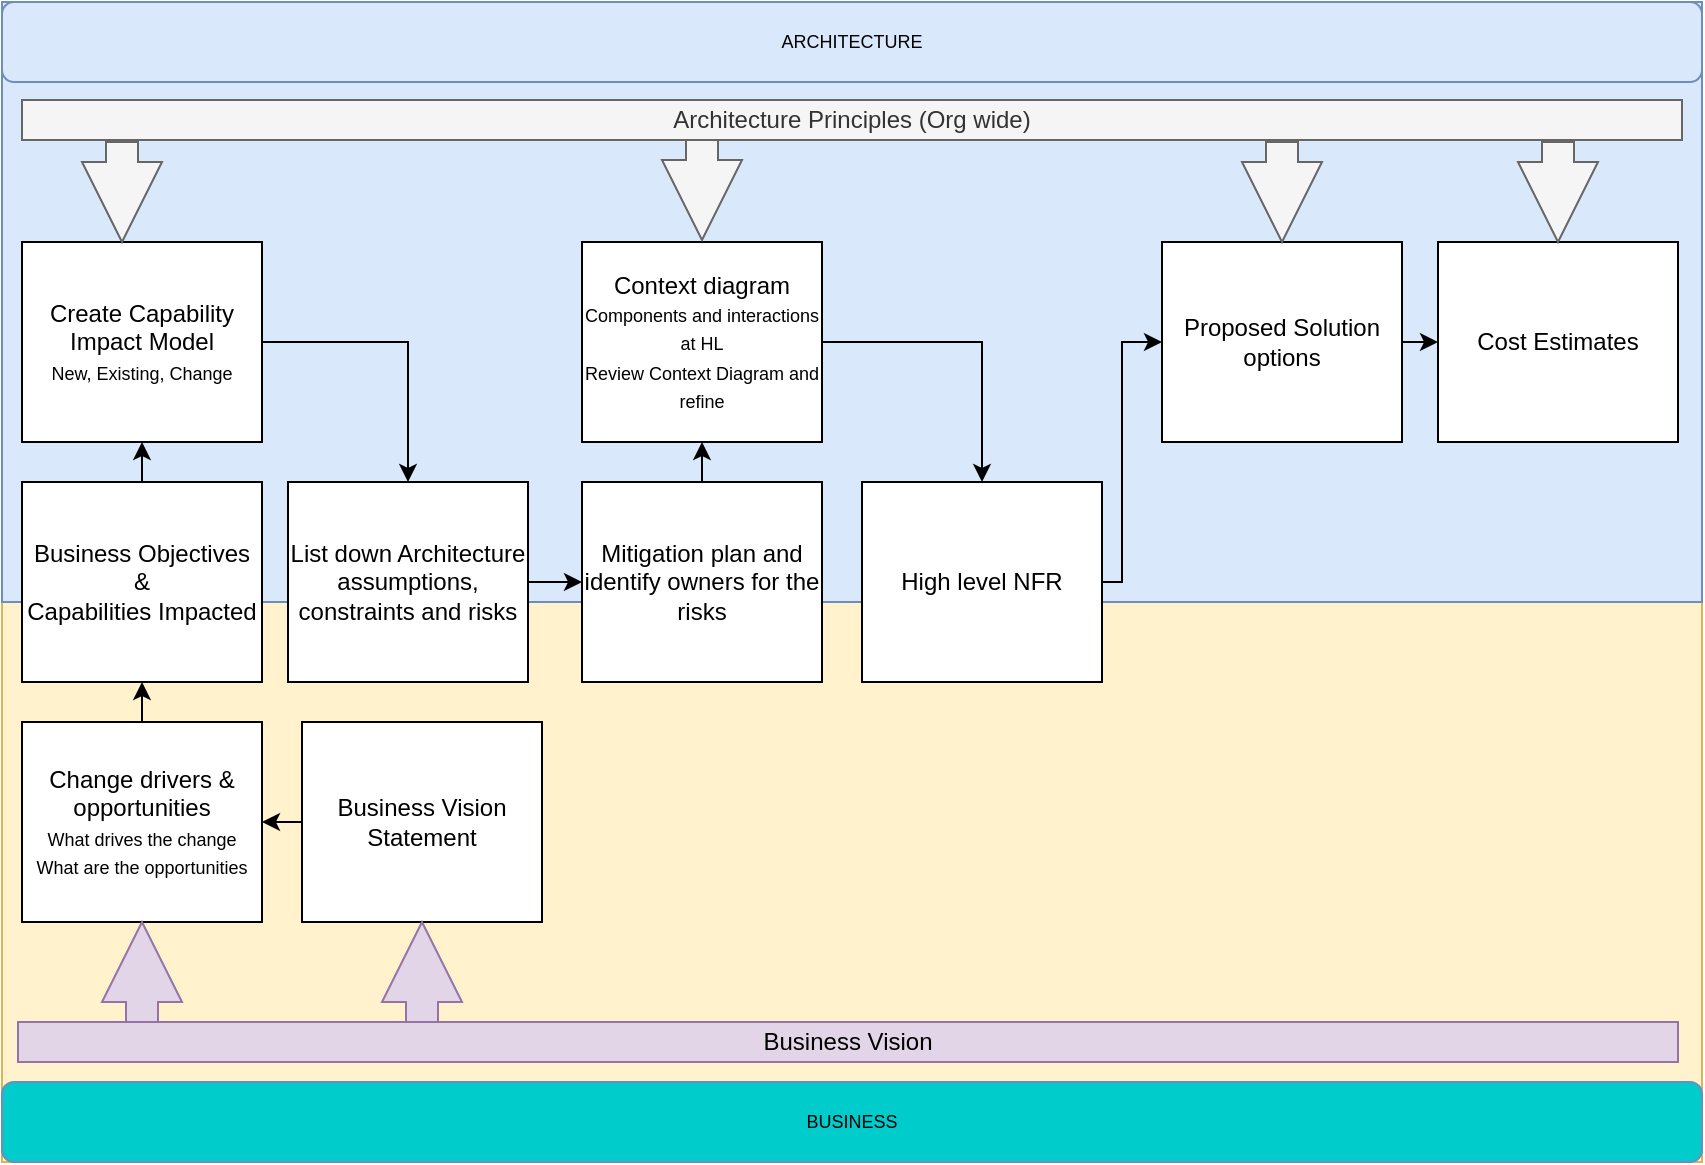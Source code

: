 <mxfile version="20.4.0" type="github">
  <diagram id="Wvgqwalsd-Oe5EGwdaDJ" name="Page-1">
    <mxGraphModel dx="1248" dy="838" grid="1" gridSize="10" guides="1" tooltips="1" connect="1" arrows="1" fold="1" page="1" pageScale="1" pageWidth="850" pageHeight="1100" math="0" shadow="0">
      <root>
        <mxCell id="0" />
        <mxCell id="1" parent="0" />
        <mxCell id="rLNjTL1QkuB8pk6NRdmo-25" value="" style="rounded=0;whiteSpace=wrap;html=1;fontSize=9;fillColor=#fff2cc;strokeColor=#d6b656;" vertex="1" parent="1">
          <mxGeometry y="380" width="850" height="280" as="geometry" />
        </mxCell>
        <mxCell id="rLNjTL1QkuB8pk6NRdmo-24" value="" style="rounded=0;whiteSpace=wrap;html=1;fontSize=9;fillColor=#dae8fc;strokeColor=#6c8ebf;" vertex="1" parent="1">
          <mxGeometry y="80" width="850" height="300" as="geometry" />
        </mxCell>
        <mxCell id="rLNjTL1QkuB8pk6NRdmo-2" value="Architecture Principles (Org wide)" style="rounded=0;whiteSpace=wrap;html=1;fillColor=#f5f5f5;strokeColor=#666666;fontColor=#333333;" vertex="1" parent="1">
          <mxGeometry x="10" y="129" width="830" height="20" as="geometry" />
        </mxCell>
        <mxCell id="rLNjTL1QkuB8pk6NRdmo-3" value="Business Vision" style="rounded=0;whiteSpace=wrap;html=1;fillColor=#e1d5e7;strokeColor=#9673a6;" vertex="1" parent="1">
          <mxGeometry x="8" y="590" width="830" height="20" as="geometry" />
        </mxCell>
        <mxCell id="rLNjTL1QkuB8pk6NRdmo-16" style="edgeStyle=orthogonalEdgeStyle;rounded=0;orthogonalLoop=1;jettySize=auto;html=1;exitX=0.5;exitY=0;exitDx=0;exitDy=0;entryX=0.5;entryY=1;entryDx=0;entryDy=0;fontSize=9;" edge="1" parent="1" source="rLNjTL1QkuB8pk6NRdmo-6" target="rLNjTL1QkuB8pk6NRdmo-7">
          <mxGeometry relative="1" as="geometry" />
        </mxCell>
        <mxCell id="rLNjTL1QkuB8pk6NRdmo-6" value="Change drivers &amp;amp; opportunities&lt;br&gt;&lt;font style=&quot;font-size: 9px;&quot;&gt;What drives the change&lt;br&gt;&lt;/font&gt;&lt;font style=&quot;font-size: 9px;&quot;&gt;What are the opportunities&lt;/font&gt;" style="rounded=0;whiteSpace=wrap;html=1;" vertex="1" parent="1">
          <mxGeometry x="10" y="440" width="120" height="100" as="geometry" />
        </mxCell>
        <mxCell id="rLNjTL1QkuB8pk6NRdmo-17" style="edgeStyle=orthogonalEdgeStyle;rounded=0;orthogonalLoop=1;jettySize=auto;html=1;exitX=0.5;exitY=0;exitDx=0;exitDy=0;entryX=0.5;entryY=1;entryDx=0;entryDy=0;fontSize=9;" edge="1" parent="1" source="rLNjTL1QkuB8pk6NRdmo-7" target="rLNjTL1QkuB8pk6NRdmo-8">
          <mxGeometry relative="1" as="geometry" />
        </mxCell>
        <mxCell id="rLNjTL1QkuB8pk6NRdmo-7" value="Business Objectives &amp;amp; &lt;br&gt;Capabilities Impacted" style="rounded=0;whiteSpace=wrap;html=1;" vertex="1" parent="1">
          <mxGeometry x="10" y="320" width="120" height="100" as="geometry" />
        </mxCell>
        <mxCell id="rLNjTL1QkuB8pk6NRdmo-28" style="edgeStyle=orthogonalEdgeStyle;rounded=0;orthogonalLoop=1;jettySize=auto;html=1;exitX=1;exitY=0.5;exitDx=0;exitDy=0;entryX=0.5;entryY=0;entryDx=0;entryDy=0;fontSize=9;" edge="1" parent="1" source="rLNjTL1QkuB8pk6NRdmo-8" target="rLNjTL1QkuB8pk6NRdmo-9">
          <mxGeometry relative="1" as="geometry" />
        </mxCell>
        <mxCell id="rLNjTL1QkuB8pk6NRdmo-8" value="Create Capability Impact Model&lt;br&gt;&lt;font style=&quot;font-size: 9px;&quot;&gt;New, Existing, Change&lt;/font&gt;" style="rounded=0;whiteSpace=wrap;html=1;" vertex="1" parent="1">
          <mxGeometry x="10" y="200" width="120" height="100" as="geometry" />
        </mxCell>
        <mxCell id="rLNjTL1QkuB8pk6NRdmo-32" style="edgeStyle=orthogonalEdgeStyle;rounded=0;orthogonalLoop=1;jettySize=auto;html=1;exitX=1;exitY=0.5;exitDx=0;exitDy=0;entryX=0;entryY=0.5;entryDx=0;entryDy=0;fontSize=9;" edge="1" parent="1" source="rLNjTL1QkuB8pk6NRdmo-9" target="rLNjTL1QkuB8pk6NRdmo-10">
          <mxGeometry relative="1" as="geometry" />
        </mxCell>
        <mxCell id="rLNjTL1QkuB8pk6NRdmo-9" value="List down Architecture assumptions, constraints and risks" style="rounded=0;whiteSpace=wrap;html=1;" vertex="1" parent="1">
          <mxGeometry x="143" y="320" width="120" height="100" as="geometry" />
        </mxCell>
        <mxCell id="rLNjTL1QkuB8pk6NRdmo-33" style="edgeStyle=orthogonalEdgeStyle;rounded=0;orthogonalLoop=1;jettySize=auto;html=1;exitX=0.5;exitY=0;exitDx=0;exitDy=0;entryX=0.5;entryY=1;entryDx=0;entryDy=0;fontSize=9;" edge="1" parent="1" source="rLNjTL1QkuB8pk6NRdmo-10" target="rLNjTL1QkuB8pk6NRdmo-11">
          <mxGeometry relative="1" as="geometry" />
        </mxCell>
        <mxCell id="rLNjTL1QkuB8pk6NRdmo-10" value="Mitigation plan and identify owners for the risks" style="rounded=0;whiteSpace=wrap;html=1;" vertex="1" parent="1">
          <mxGeometry x="290" y="320" width="120" height="100" as="geometry" />
        </mxCell>
        <mxCell id="rLNjTL1QkuB8pk6NRdmo-34" style="edgeStyle=orthogonalEdgeStyle;rounded=0;orthogonalLoop=1;jettySize=auto;html=1;exitX=1;exitY=0.5;exitDx=0;exitDy=0;fontSize=9;" edge="1" parent="1" source="rLNjTL1QkuB8pk6NRdmo-11" target="rLNjTL1QkuB8pk6NRdmo-13">
          <mxGeometry relative="1" as="geometry" />
        </mxCell>
        <mxCell id="rLNjTL1QkuB8pk6NRdmo-11" value="Context diagram&lt;br&gt;&lt;font style=&quot;font-size: 9px;&quot;&gt;Components and interactions at HL&lt;br&gt;Review Context Diagram and refine&lt;br&gt;&lt;/font&gt;" style="rounded=0;whiteSpace=wrap;html=1;" vertex="1" parent="1">
          <mxGeometry x="290" y="200" width="120" height="100" as="geometry" />
        </mxCell>
        <mxCell id="rLNjTL1QkuB8pk6NRdmo-22" style="edgeStyle=orthogonalEdgeStyle;rounded=0;orthogonalLoop=1;jettySize=auto;html=1;exitX=1;exitY=0.5;exitDx=0;exitDy=0;entryX=0;entryY=0.5;entryDx=0;entryDy=0;fontSize=9;" edge="1" parent="1" source="rLNjTL1QkuB8pk6NRdmo-13" target="rLNjTL1QkuB8pk6NRdmo-14">
          <mxGeometry relative="1" as="geometry">
            <Array as="points">
              <mxPoint x="560" y="370" />
              <mxPoint x="560" y="250" />
            </Array>
          </mxGeometry>
        </mxCell>
        <mxCell id="rLNjTL1QkuB8pk6NRdmo-13" value="High level NFR" style="rounded=0;whiteSpace=wrap;html=1;" vertex="1" parent="1">
          <mxGeometry x="430" y="320" width="120" height="100" as="geometry" />
        </mxCell>
        <mxCell id="rLNjTL1QkuB8pk6NRdmo-23" style="edgeStyle=orthogonalEdgeStyle;rounded=0;orthogonalLoop=1;jettySize=auto;html=1;exitX=1;exitY=0.5;exitDx=0;exitDy=0;entryX=0;entryY=0.5;entryDx=0;entryDy=0;fontSize=9;" edge="1" parent="1" source="rLNjTL1QkuB8pk6NRdmo-14" target="rLNjTL1QkuB8pk6NRdmo-15">
          <mxGeometry relative="1" as="geometry" />
        </mxCell>
        <mxCell id="rLNjTL1QkuB8pk6NRdmo-14" value="Proposed Solution options" style="rounded=0;whiteSpace=wrap;html=1;" vertex="1" parent="1">
          <mxGeometry x="580" y="200" width="120" height="100" as="geometry" />
        </mxCell>
        <mxCell id="rLNjTL1QkuB8pk6NRdmo-15" value="Cost Estimates" style="rounded=0;whiteSpace=wrap;html=1;" vertex="1" parent="1">
          <mxGeometry x="718" y="200" width="120" height="100" as="geometry" />
        </mxCell>
        <mxCell id="rLNjTL1QkuB8pk6NRdmo-26" value="ARCHITECTURE" style="rounded=1;whiteSpace=wrap;html=1;fontSize=9;fillColor=#dae8fc;strokeColor=#6c8ebf;" vertex="1" parent="1">
          <mxGeometry y="80" width="850" height="40" as="geometry" />
        </mxCell>
        <mxCell id="rLNjTL1QkuB8pk6NRdmo-27" value="BUSINESS" style="rounded=1;whiteSpace=wrap;html=1;fontSize=9;fillColor=#00CCCC;strokeColor=#6c8ebf;" vertex="1" parent="1">
          <mxGeometry y="620" width="850" height="40" as="geometry" />
        </mxCell>
        <mxCell id="rLNjTL1QkuB8pk6NRdmo-36" style="edgeStyle=orthogonalEdgeStyle;rounded=0;orthogonalLoop=1;jettySize=auto;html=1;exitX=0;exitY=0.5;exitDx=0;exitDy=0;entryX=1;entryY=0.5;entryDx=0;entryDy=0;fontSize=9;" edge="1" parent="1" source="rLNjTL1QkuB8pk6NRdmo-35" target="rLNjTL1QkuB8pk6NRdmo-6">
          <mxGeometry relative="1" as="geometry" />
        </mxCell>
        <mxCell id="rLNjTL1QkuB8pk6NRdmo-35" value="Business Vision Statement" style="rounded=0;whiteSpace=wrap;html=1;" vertex="1" parent="1">
          <mxGeometry x="150" y="440" width="120" height="100" as="geometry" />
        </mxCell>
        <mxCell id="rLNjTL1QkuB8pk6NRdmo-40" value="" style="html=1;shadow=0;dashed=0;align=center;verticalAlign=middle;shape=mxgraph.arrows2.arrow;dy=0.6;dx=40;direction=north;notch=0;fontSize=9;fillColor=#e1d5e7;strokeColor=#9673a6;" vertex="1" parent="1">
          <mxGeometry x="50" y="540" width="40" height="50" as="geometry" />
        </mxCell>
        <mxCell id="rLNjTL1QkuB8pk6NRdmo-41" value="" style="html=1;shadow=0;dashed=0;align=center;verticalAlign=middle;shape=mxgraph.arrows2.arrow;dy=0.6;dx=40;direction=north;notch=0;fontSize=9;fillColor=#e1d5e7;strokeColor=#9673a6;" vertex="1" parent="1">
          <mxGeometry x="190" y="540" width="40" height="50" as="geometry" />
        </mxCell>
        <mxCell id="rLNjTL1QkuB8pk6NRdmo-42" value="" style="html=1;shadow=0;dashed=0;align=center;verticalAlign=middle;shape=mxgraph.arrows2.arrow;dy=0.6;dx=40;direction=south;notch=0;fontSize=9;fillColor=#f5f5f5;fontColor=#333333;strokeColor=#666666;" vertex="1" parent="1">
          <mxGeometry x="40" y="150" width="40" height="50" as="geometry" />
        </mxCell>
        <mxCell id="rLNjTL1QkuB8pk6NRdmo-43" value="" style="html=1;shadow=0;dashed=0;align=center;verticalAlign=middle;shape=mxgraph.arrows2.arrow;dy=0.6;dx=40;direction=south;notch=0;fontSize=9;fillColor=#f5f5f5;fontColor=#333333;strokeColor=#666666;" vertex="1" parent="1">
          <mxGeometry x="330" y="149" width="40" height="50" as="geometry" />
        </mxCell>
        <mxCell id="rLNjTL1QkuB8pk6NRdmo-44" value="" style="html=1;shadow=0;dashed=0;align=center;verticalAlign=middle;shape=mxgraph.arrows2.arrow;dy=0.6;dx=40;direction=south;notch=0;fontSize=9;fillColor=#f5f5f5;fontColor=#333333;strokeColor=#666666;" vertex="1" parent="1">
          <mxGeometry x="620" y="150" width="40" height="50" as="geometry" />
        </mxCell>
        <mxCell id="rLNjTL1QkuB8pk6NRdmo-45" value="" style="html=1;shadow=0;dashed=0;align=center;verticalAlign=middle;shape=mxgraph.arrows2.arrow;dy=0.6;dx=40;direction=south;notch=0;fontSize=9;fillColor=#f5f5f5;fontColor=#333333;strokeColor=#666666;" vertex="1" parent="1">
          <mxGeometry x="758" y="150" width="40" height="50" as="geometry" />
        </mxCell>
      </root>
    </mxGraphModel>
  </diagram>
</mxfile>
